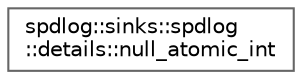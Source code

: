 digraph "类继承关系图"
{
 // LATEX_PDF_SIZE
  bgcolor="transparent";
  edge [fontname=Helvetica,fontsize=10,labelfontname=Helvetica,labelfontsize=10];
  node [fontname=Helvetica,fontsize=10,shape=box,height=0.2,width=0.4];
  rankdir="LR";
  Node0 [id="Node000000",label="spdlog::sinks::spdlog\l::details::null_atomic_int",height=0.2,width=0.4,color="grey40", fillcolor="white", style="filled",URL="$structspdlog_1_1sinks_1_1spdlog_1_1details_1_1null__atomic__int.html",tooltip=" "];
}

